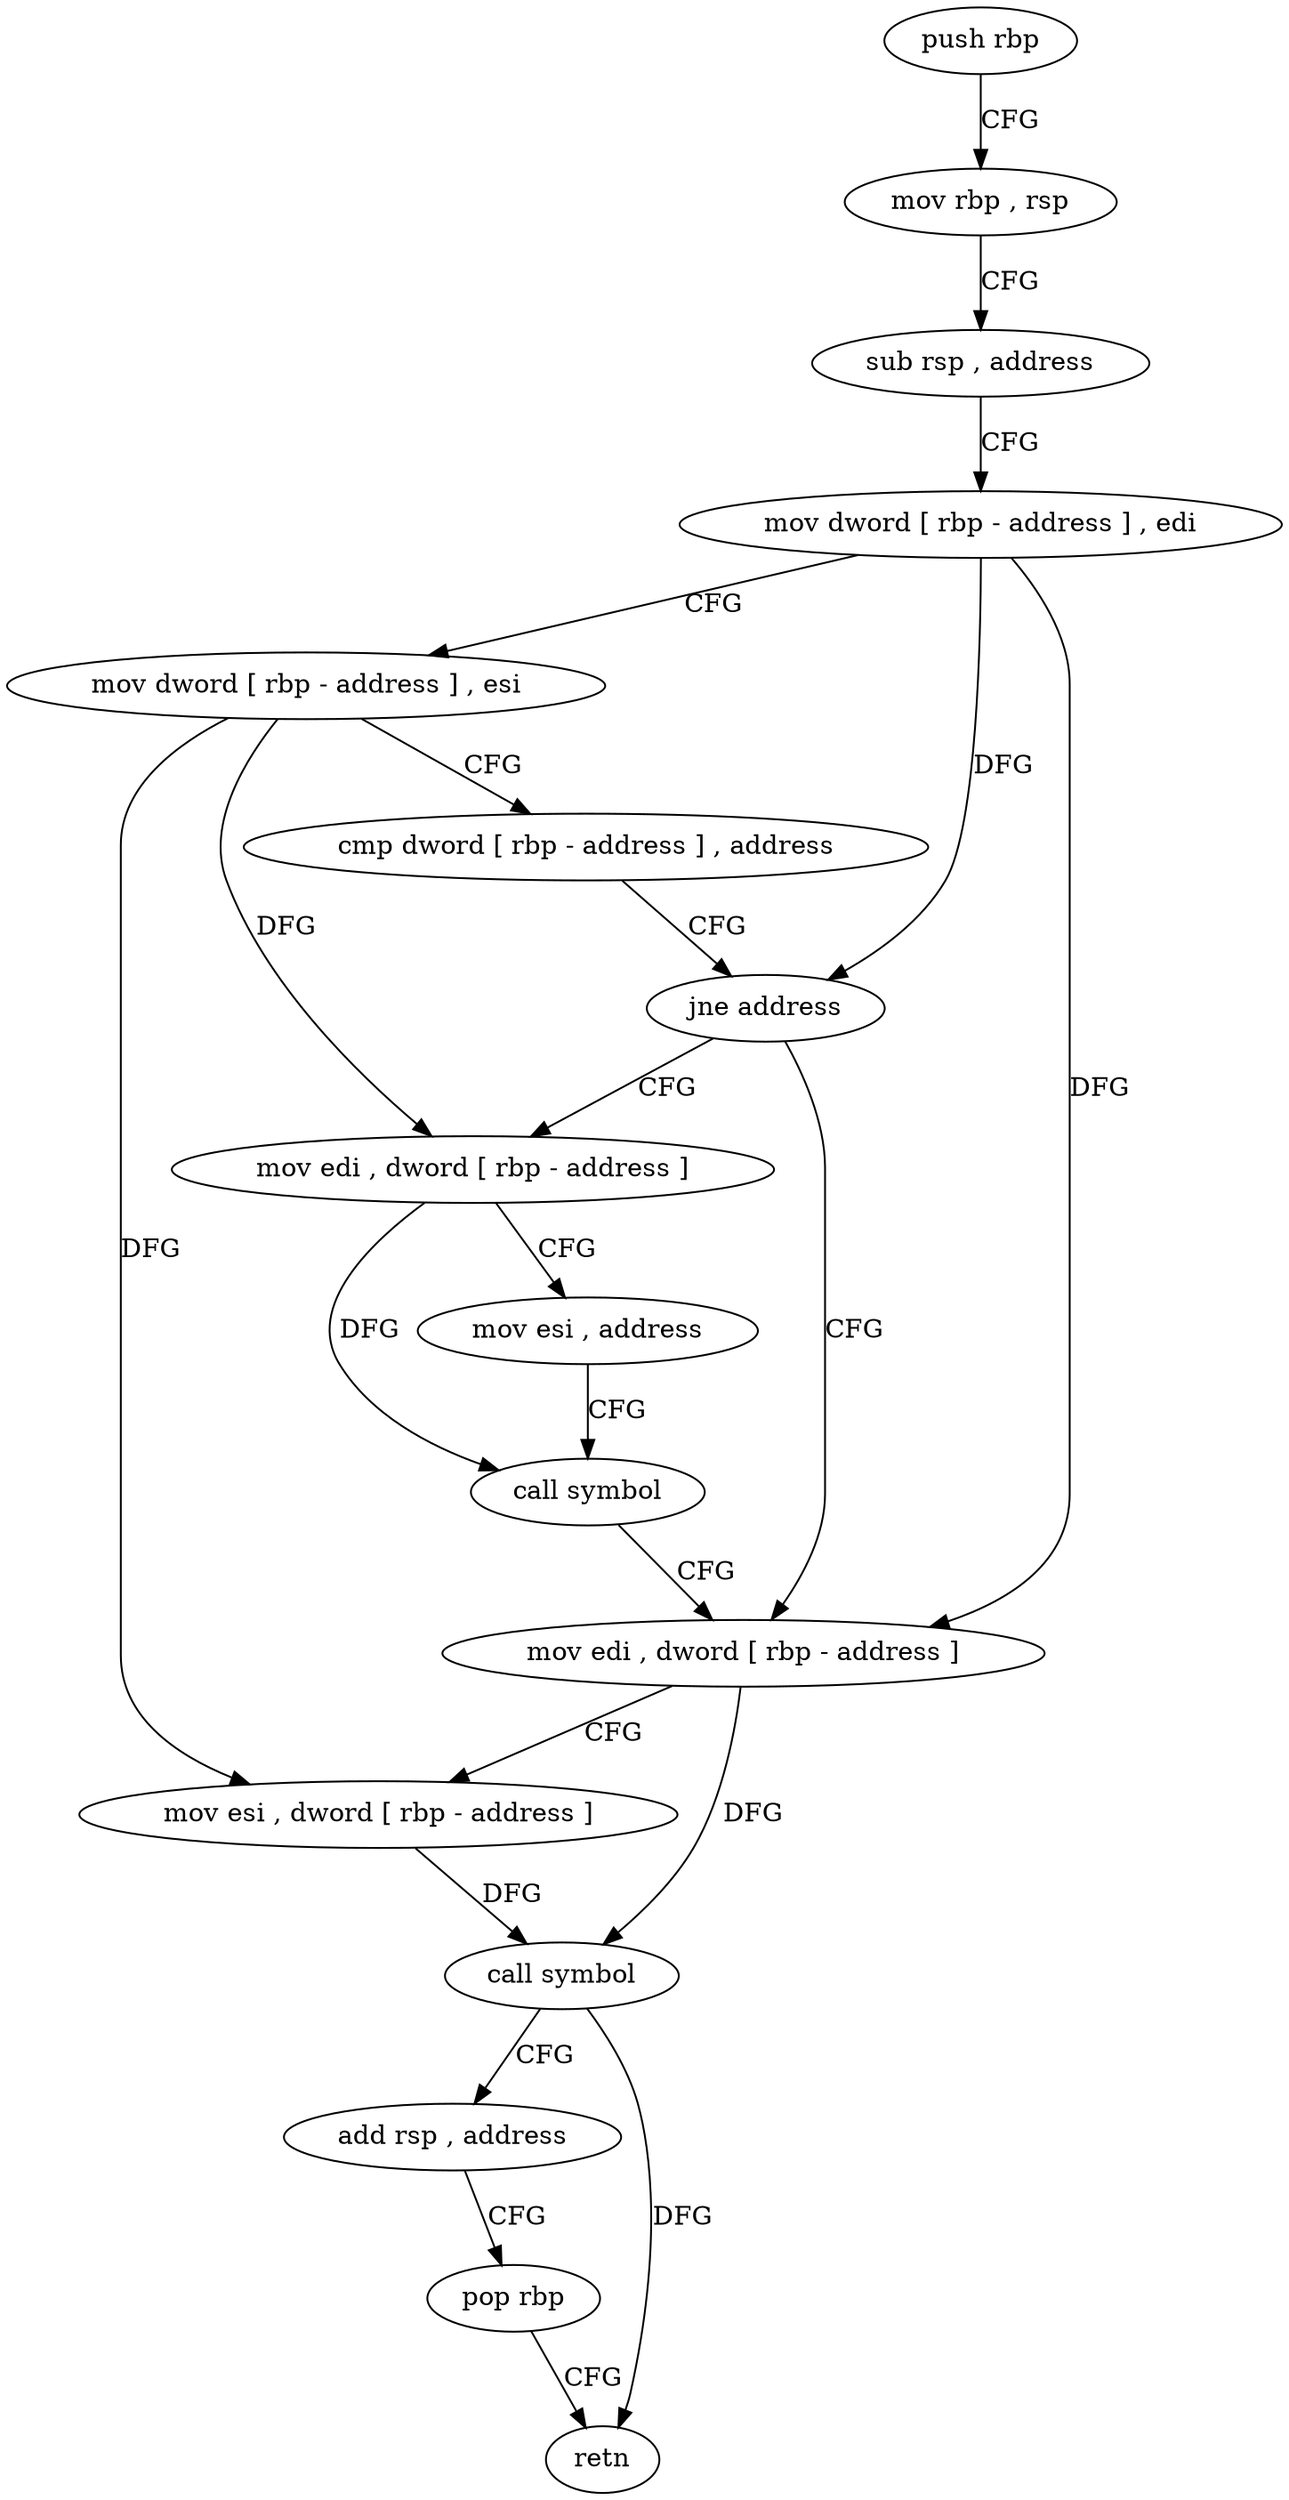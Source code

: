 digraph "func" {
"4206048" [label = "push rbp" ]
"4206049" [label = "mov rbp , rsp" ]
"4206052" [label = "sub rsp , address" ]
"4206056" [label = "mov dword [ rbp - address ] , edi" ]
"4206059" [label = "mov dword [ rbp - address ] , esi" ]
"4206062" [label = "cmp dword [ rbp - address ] , address" ]
"4206066" [label = "jne address" ]
"4206085" [label = "mov edi , dword [ rbp - address ]" ]
"4206072" [label = "mov edi , dword [ rbp - address ]" ]
"4206088" [label = "mov esi , dword [ rbp - address ]" ]
"4206091" [label = "call symbol" ]
"4206096" [label = "add rsp , address" ]
"4206100" [label = "pop rbp" ]
"4206101" [label = "retn" ]
"4206075" [label = "mov esi , address" ]
"4206080" [label = "call symbol" ]
"4206048" -> "4206049" [ label = "CFG" ]
"4206049" -> "4206052" [ label = "CFG" ]
"4206052" -> "4206056" [ label = "CFG" ]
"4206056" -> "4206059" [ label = "CFG" ]
"4206056" -> "4206066" [ label = "DFG" ]
"4206056" -> "4206085" [ label = "DFG" ]
"4206059" -> "4206062" [ label = "CFG" ]
"4206059" -> "4206088" [ label = "DFG" ]
"4206059" -> "4206072" [ label = "DFG" ]
"4206062" -> "4206066" [ label = "CFG" ]
"4206066" -> "4206085" [ label = "CFG" ]
"4206066" -> "4206072" [ label = "CFG" ]
"4206085" -> "4206088" [ label = "CFG" ]
"4206085" -> "4206091" [ label = "DFG" ]
"4206072" -> "4206075" [ label = "CFG" ]
"4206072" -> "4206080" [ label = "DFG" ]
"4206088" -> "4206091" [ label = "DFG" ]
"4206091" -> "4206096" [ label = "CFG" ]
"4206091" -> "4206101" [ label = "DFG" ]
"4206096" -> "4206100" [ label = "CFG" ]
"4206100" -> "4206101" [ label = "CFG" ]
"4206075" -> "4206080" [ label = "CFG" ]
"4206080" -> "4206085" [ label = "CFG" ]
}
